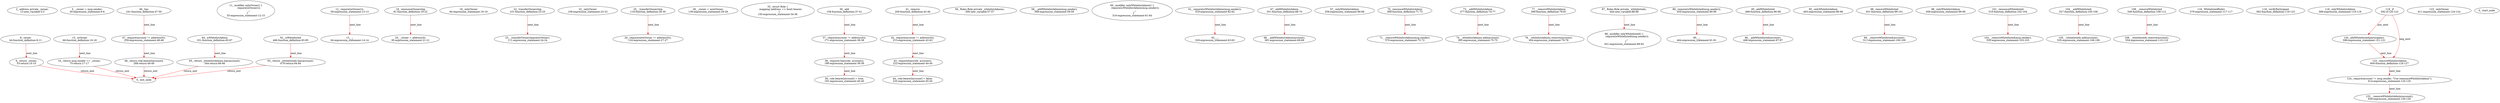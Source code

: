 digraph  {
13 [label="2_ address private _owner;\n13-new_variable-3-3", type_label=new_variable];
30 [label="5_ _owner = msg.sender;\n30-expression_statement-6-6", type_label=expression_statement];
44 [label="8_ owner\n44-function_definition-9-11", type_label=function_definition];
53 [label="9_ return _owner;\n53-return-10-10", type_label=return];
55 [label="11_ modifier onlyOwner() {\n        require(isOwner());\n        _;\n    }\n55-expression_statement-12-15", type_label=expression_statement];
58 [label="12_ require(isOwner());\n58-expression_statement-13-13", type_label=expression_statement];
64 [label="13_ _;\n64-expression_statement-14-14", type_label=expression_statement];
66 [label="15_ isOwner\n66-function_definition-16-18", type_label=function_definition];
75 [label="16_ return msg.sender == _owner;\n75-return-17-17", type_label=return];
81 [label="18_ renounceOwnership\n81-function_definition-19-22", type_label=function_definition];
84 [label="18_ onlyOwner\n84-expression_statement-19-19", type_label=expression_statement];
95 [label="20_ _owner = address(0);\n95-expression_statement-21-21", type_label=expression_statement];
101 [label="22_ transferOwnership\n101-function_definition-23-25", type_label=function_definition];
108 [label="22_ onlyOwner\n108-expression_statement-23-23", type_label=expression_statement];
111 [label="23_ _transferOwnership(newOwner);\n111-expression_statement-24-24", type_label=expression_statement];
116 [label="25_ _transferOwnership\n116-function_definition-26-30", type_label=function_definition];
124 [label="26_ require(newOwner != address(0));\n124-expression_statement-27-27", type_label=expression_statement];
139 [label="28_ _owner = newOwner;\n139-expression_statement-29-29", type_label=expression_statement];
150 [label="33_ struct Role {\n        mapping (address => bool) bearer;\n    }\n150-expression_statement-34-36", type_label=expression_statement];
158 [label="36_ add\n158-function_definition-37-41", type_label=function_definition];
171 [label="37_ require(account != address(0));\n171-expression_statement-38-38", type_label=expression_statement];
180 [label="38_ require(!has(role, account));\n180-expression_statement-39-39", type_label=expression_statement];
191 [label="39_ role.bearer[account] = true;\n191-expression_statement-40-40", type_label=expression_statement];
200 [label="41_ remove\n200-function_definition-42-46", type_label=function_definition];
213 [label="42_ require(account != address(0));\n213-expression_statement-43-43", type_label=expression_statement];
222 [label="43_ require(has(role, account));\n222-expression_statement-44-44", type_label=expression_statement];
232 [label="44_ role.bearer[account] = false;\n232-expression_statement-45-45", type_label=expression_statement];
241 [label="46_ has\n241-function_definition-47-50", type_label=function_definition];
259 [label="47_ require(account != address(0));\n259-expression_statement-48-48", type_label=expression_statement];
268 [label="48_ return role.bearer[account];\n268-return-49-49", type_label=return];
300 [label="56_ Roles.Role private _whitelistAdmins;\n300-new_variable-57-57", type_label=new_variable];
309 [label="58_ _addWhitelistAdmin(msg.sender);\n309-expression_statement-59-59", type_label=expression_statement];
316 [label="60_ modifier onlyWhitelistAdmin() {\n        require(isWhitelistAdmin(msg.sender));\n        _;\n    }\n316-expression_statement-61-64", type_label=expression_statement];
319 [label="61_ require(isWhitelistAdmin(msg.sender));\n319-expression_statement-62-62", type_label=expression_statement];
329 [label="62_ _;\n329-expression_statement-63-63", type_label=expression_statement];
331 [label="64_ isWhitelistAdmin\n331-function_definition-65-67", type_label=function_definition];
344 [label="65_ return _whitelistAdmins.has(account);\n344-return-66-66", type_label=return];
351 [label="67_ addWhitelistAdmin\n351-function_definition-68-70", type_label=function_definition];
358 [label="67_ onlyWhitelistAdmin\n358-expression_statement-68-68", type_label=expression_statement];
361 [label="68_ _addWhitelistAdmin(account);\n361-expression_statement-69-69", type_label=expression_statement];
366 [label="70_ renounceWhitelistAdmin\n366-function_definition-71-73", type_label=function_definition];
370 [label="71_ _removeWhitelistAdmin(msg.sender);\n370-expression_statement-72-72", type_label=expression_statement];
377 [label="73_ _addWhitelistAdmin\n377-function_definition-74-77", type_label=function_definition];
385 [label="74_ _whitelistAdmins.add(account);\n385-expression_statement-75-75", type_label=expression_statement];
396 [label="77_ _removeWhitelistAdmin\n396-function_definition-78-81", type_label=function_definition];
404 [label="78_ _whitelistAdmins.remove(account);\n404-expression_statement-79-79", type_label=expression_statement];
444 [label="87_ Roles.Role private _whitelisteds;\n444-new_variable-88-88", type_label=new_variable];
451 [label="88_ modifier onlyWhitelisted() {\n        require(isWhitelisted(msg.sender));\n        _;\n    }\n451-expression_statement-89-92", type_label=expression_statement];
454 [label="89_ require(isWhitelisted(msg.sender));\n454-expression_statement-90-90", type_label=expression_statement];
464 [label="90_ _;\n464-expression_statement-91-91", type_label=expression_statement];
466 [label="92_ isWhitelisted\n466-function_definition-93-95", type_label=function_definition];
479 [label="93_ return _whitelisteds.has(account);\n479-return-94-94", type_label=return];
486 [label="95_ addWhitelisted\n486-function_definition-96-98", type_label=function_definition];
493 [label="95_ onlyWhitelistAdmin\n493-expression_statement-96-96", type_label=expression_statement];
496 [label="96_ _addWhitelisted(account);\n496-expression_statement-97-97", type_label=expression_statement];
501 [label="98_ removeWhitelisted\n501-function_definition-99-101", type_label=function_definition];
508 [label="98_ onlyWhitelistAdmin\n508-expression_statement-99-99", type_label=expression_statement];
511 [label="99_ _removeWhitelisted(account);\n511-expression_statement-100-100", type_label=expression_statement];
516 [label="101_ renounceWhitelisted\n516-function_definition-102-104", type_label=function_definition];
520 [label="102_ _removeWhitelisted(msg.sender);\n520-expression_statement-103-103", type_label=expression_statement];
527 [label="104_ _addWhitelisted\n527-function_definition-105-108", type_label=function_definition];
535 [label="105_ _whitelisteds.add(account);\n535-expression_statement-106-106", type_label=expression_statement];
546 [label="108_ _removeWhitelisted\n546-function_definition-109-112", type_label=function_definition];
554 [label="109_ _whitelisteds.remove(account);\n554-expression_statement-110-110", type_label=expression_statement];
579 [label="116_ WhitelistedRole()\n579-expression_statement-117-117", type_label=expression_statement];
582 [label="118_ verifyParticipant\n582-function_definition-119-123", type_label=function_definition];
589 [label="118_ onlyWhitelistAdmin\n589-expression_statement-119-119", type_label=expression_statement];
592 [label="119_ if\n592-if-120-122", type_label=if];
599 [label="120_ addWhitelisted(participant);\n599-expression_statement-121-121", type_label=expression_statement];
604 [label="123_ removeWhitelistAdmin\n604-function_definition-124-127", type_label=function_definition];
611 [label="123_ onlyOwner\n611-expression_statement-124-124", type_label=expression_statement];
614 [label="124_ require(account != msg.sender, \"Use renounceWhitelistAdmin\");\n614-expression_statement-125-125", type_label=expression_statement];
626 [label="125_ _removeWhitelistAdmin(account);\n626-expression_statement-126-126", type_label=expression_statement];
1 [label="0_ start_node", type_label=start];
2 [label="0_ exit_node", type_label=exit];
44 -> 53  [color=red, controlflow_type=next_line, edge_type=CFG_edge, key=0, label=next_line];
53 -> 2  [color=red, controlflow_type=return_exit, edge_type=CFG_edge, key=0, label=return_exit];
58 -> 64  [color=red, controlflow_type=next_line, edge_type=CFG_edge, key=0, label=next_line];
66 -> 75  [color=red, controlflow_type=next_line, edge_type=CFG_edge, key=0, label=next_line];
75 -> 2  [color=red, controlflow_type=return_exit, edge_type=CFG_edge, key=0, label=return_exit];
81 -> 95  [color=red, controlflow_type=next_line, edge_type=CFG_edge, key=0, label=next_line];
101 -> 111  [color=red, controlflow_type=next_line, edge_type=CFG_edge, key=0, label=next_line];
116 -> 124  [color=red, controlflow_type=next_line, edge_type=CFG_edge, key=0, label=next_line];
158 -> 171  [color=red, controlflow_type=next_line, edge_type=CFG_edge, key=0, label=next_line];
171 -> 180  [color=red, controlflow_type=next_line, edge_type=CFG_edge, key=0, label=next_line];
180 -> 191  [color=red, controlflow_type=next_line, edge_type=CFG_edge, key=0, label=next_line];
200 -> 213  [color=red, controlflow_type=next_line, edge_type=CFG_edge, key=0, label=next_line];
213 -> 222  [color=red, controlflow_type=next_line, edge_type=CFG_edge, key=0, label=next_line];
222 -> 232  [color=red, controlflow_type=next_line, edge_type=CFG_edge, key=0, label=next_line];
241 -> 259  [color=red, controlflow_type=next_line, edge_type=CFG_edge, key=0, label=next_line];
259 -> 268  [color=red, controlflow_type=next_line, edge_type=CFG_edge, key=0, label=next_line];
268 -> 2  [color=red, controlflow_type=return_exit, edge_type=CFG_edge, key=0, label=return_exit];
319 -> 329  [color=red, controlflow_type=next_line, edge_type=CFG_edge, key=0, label=next_line];
331 -> 344  [color=red, controlflow_type=next_line, edge_type=CFG_edge, key=0, label=next_line];
344 -> 2  [color=red, controlflow_type=return_exit, edge_type=CFG_edge, key=0, label=return_exit];
351 -> 361  [color=red, controlflow_type=next_line, edge_type=CFG_edge, key=0, label=next_line];
366 -> 370  [color=red, controlflow_type=next_line, edge_type=CFG_edge, key=0, label=next_line];
377 -> 385  [color=red, controlflow_type=next_line, edge_type=CFG_edge, key=0, label=next_line];
396 -> 404  [color=red, controlflow_type=next_line, edge_type=CFG_edge, key=0, label=next_line];
444 -> 451  [color=red, controlflow_type=next_line, edge_type=CFG_edge, key=0, label=next_line];
454 -> 464  [color=red, controlflow_type=next_line, edge_type=CFG_edge, key=0, label=next_line];
466 -> 479  [color=red, controlflow_type=next_line, edge_type=CFG_edge, key=0, label=next_line];
479 -> 2  [color=red, controlflow_type=return_exit, edge_type=CFG_edge, key=0, label=return_exit];
486 -> 496  [color=red, controlflow_type=next_line, edge_type=CFG_edge, key=0, label=next_line];
501 -> 511  [color=red, controlflow_type=next_line, edge_type=CFG_edge, key=0, label=next_line];
516 -> 520  [color=red, controlflow_type=next_line, edge_type=CFG_edge, key=0, label=next_line];
527 -> 535  [color=red, controlflow_type=next_line, edge_type=CFG_edge, key=0, label=next_line];
546 -> 554  [color=red, controlflow_type=next_line, edge_type=CFG_edge, key=0, label=next_line];
592 -> 599  [color=red, controlflow_type=pos_next, edge_type=CFG_edge, key=0, label=pos_next];
592 -> 604  [color=red, controlflow_type=neg_next, edge_type=CFG_edge, key=0, label=neg_next];
599 -> 604  [color=red, controlflow_type=next_line, edge_type=CFG_edge, key=0, label=next_line];
604 -> 614  [color=red, controlflow_type=next_line, edge_type=CFG_edge, key=0, label=next_line];
614 -> 626  [color=red, controlflow_type=next_line, edge_type=CFG_edge, key=0, label=next_line];
}
